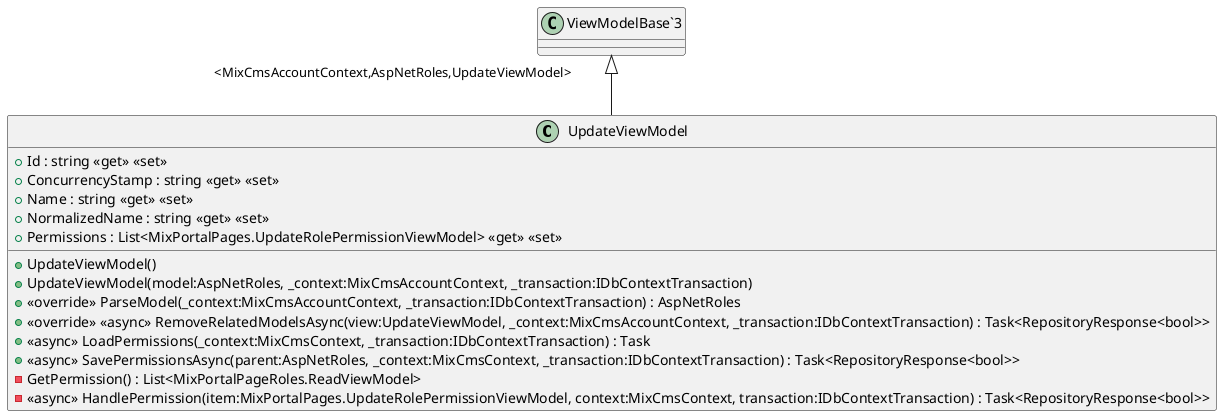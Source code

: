 @startuml
class UpdateViewModel {
    + Id : string <<get>> <<set>>
    + ConcurrencyStamp : string <<get>> <<set>>
    + Name : string <<get>> <<set>>
    + NormalizedName : string <<get>> <<set>>
    + Permissions : List<MixPortalPages.UpdateRolePermissionViewModel> <<get>> <<set>>
    + UpdateViewModel()
    + UpdateViewModel(model:AspNetRoles, _context:MixCmsAccountContext, _transaction:IDbContextTransaction)
    + <<override>> ParseModel(_context:MixCmsAccountContext, _transaction:IDbContextTransaction) : AspNetRoles
    + <<override>> <<async>> RemoveRelatedModelsAsync(view:UpdateViewModel, _context:MixCmsAccountContext, _transaction:IDbContextTransaction) : Task<RepositoryResponse<bool>>
    + <<async>> LoadPermissions(_context:MixCmsContext, _transaction:IDbContextTransaction) : Task
    + <<async>> SavePermissionsAsync(parent:AspNetRoles, _context:MixCmsContext, _transaction:IDbContextTransaction) : Task<RepositoryResponse<bool>>
    - GetPermission() : List<MixPortalPageRoles.ReadViewModel>
    - <<async>> HandlePermission(item:MixPortalPages.UpdateRolePermissionViewModel, context:MixCmsContext, transaction:IDbContextTransaction) : Task<RepositoryResponse<bool>>
}
"ViewModelBase`3" "<MixCmsAccountContext,AspNetRoles,UpdateViewModel>" <|-- UpdateViewModel
@enduml
